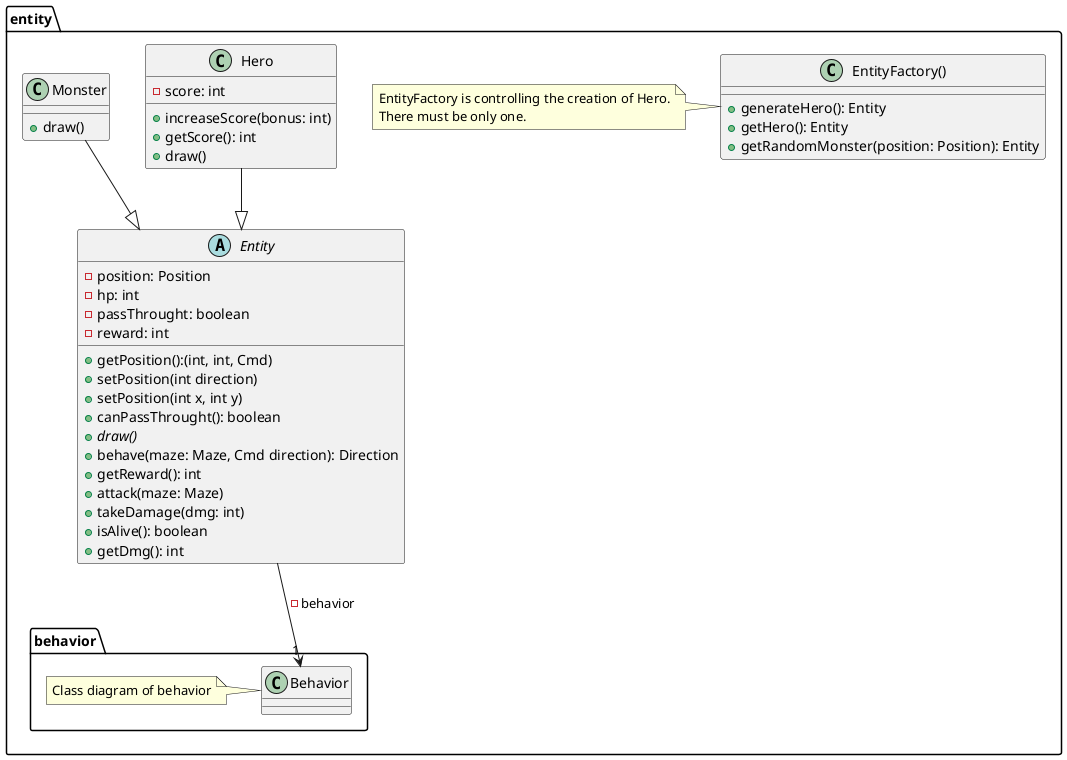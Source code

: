 @startuml

package entity{

    abstract Entity{
        - position: Position
        - hp: int
        - passThrought: boolean
        - reward: int
        + getPosition():(int, int, Cmd)
        + setPosition(int direction)
        + setPosition(int x, int y)
        + canPassThrought(): boolean
        + {abstract} draw()
        + behave(maze: Maze, Cmd direction): Direction
        + getReward(): int
        + attack(maze: Maze)
        + takeDamage(dmg: int)
        + isAlive(): boolean
        + getDmg(): int
    }

    class Hero {
        - score: int
        + increaseScore(bonus: int)
        + getScore(): int
        + draw()
    }

    class Monster{
        + draw()
    }

    package behavior{

        class Behavior{

        }

        note left: Class diagram of behavior

    }

    class EntityFactory(){
        + generateHero(): Entity
        + getHero(): Entity
        + getRandomMonster(position: Position): Entity
    }

    note left: EntityFactory is controlling the creation of Hero.\nThere must be only one.

}



Hero --|> Entity
Monster --|> Entity
Entity --> "1" Behavior: - behavior

@enduml